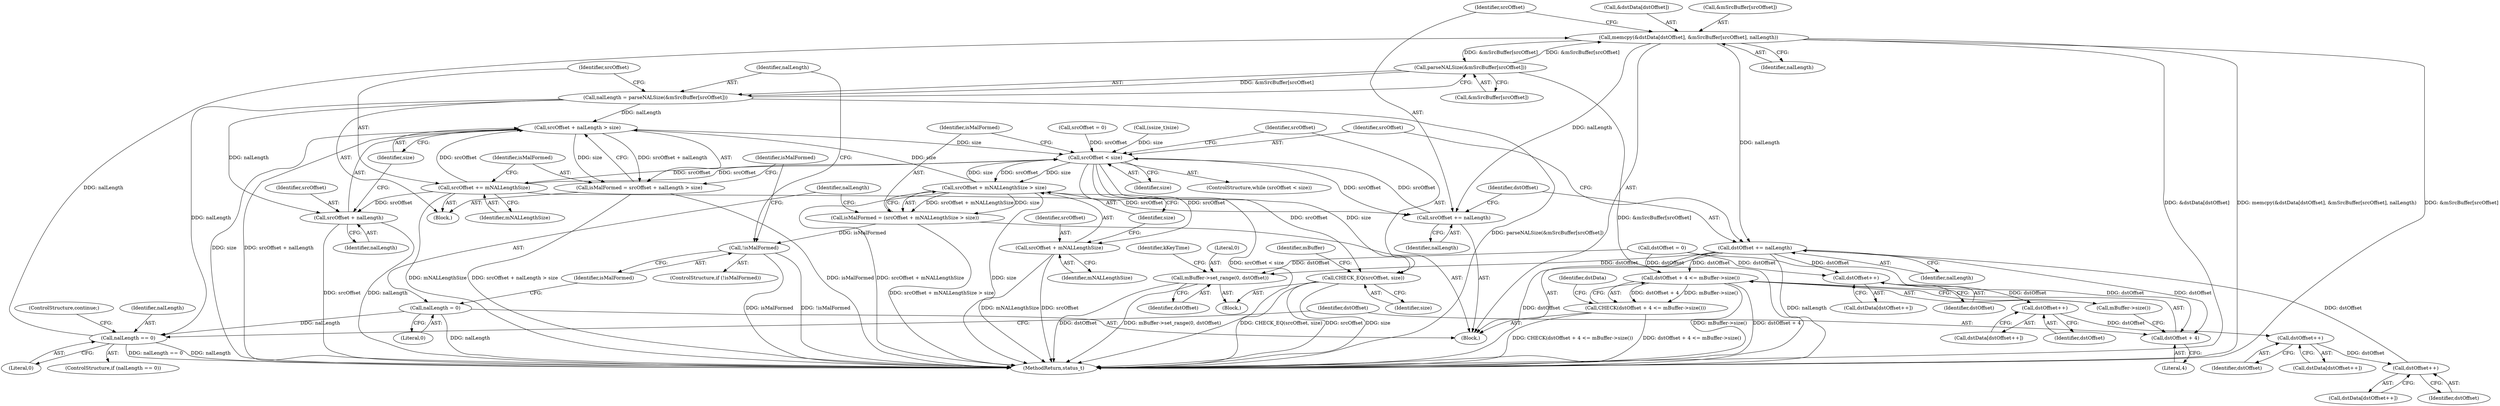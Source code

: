 digraph "0_Android_d48f0f145f8f0f4472bc0af668ac9a8bce44ba9b@pointer" {
"1000759" [label="(Call,memcpy(&dstData[dstOffset], &mSrcBuffer[srcOffset], nalLength))"];
"1000697" [label="(Call,parseNALSize(&mSrcBuffer[srcOffset]))"];
"1000759" [label="(Call,memcpy(&dstData[dstOffset], &mSrcBuffer[srcOffset], nalLength))"];
"1000724" [label="(Call,nalLength == 0)"];
"1000688" [label="(Call,nalLength = 0)"];
"1000695" [label="(Call,nalLength = parseNALSize(&mSrcBuffer[srcOffset]))"];
"1000707" [label="(Call,srcOffset + nalLength > size)"];
"1000675" [label="(Call,srcOffset < size)"];
"1000682" [label="(Call,srcOffset + mNALLengthSize > size)"];
"1000680" [label="(Call,isMalFormed = (srcOffset + mNALLengthSize > size))"];
"1000692" [label="(Call,!isMalFormed)"];
"1000683" [label="(Call,srcOffset + mNALLengthSize)"];
"1000702" [label="(Call,srcOffset += mNALLengthSize)"];
"1000708" [label="(Call,srcOffset + nalLength)"];
"1000769" [label="(Call,srcOffset += nalLength)"];
"1000775" [label="(Call,CHECK_EQ(srcOffset, size))"];
"1000705" [label="(Call,isMalFormed = srcOffset + nalLength > size)"];
"1000772" [label="(Call,dstOffset += nalLength)"];
"1000730" [label="(Call,dstOffset + 4 <= mBuffer->size())"];
"1000729" [label="(Call,CHECK(dstOffset + 4 <= mBuffer->size()))"];
"1000731" [label="(Call,dstOffset + 4)"];
"1000738" [label="(Call,dstOffset++)"];
"1000744" [label="(Call,dstOffset++)"];
"1000750" [label="(Call,dstOffset++)"];
"1000756" [label="(Call,dstOffset++)"];
"1000782" [label="(Call,mBuffer->set_range(0, dstOffset))"];
"1000783" [label="(Literal,0)"];
"1000770" [label="(Identifier,srcOffset)"];
"1000674" [label="(ControlStructure,while (srcOffset < size))"];
"1000726" [label="(Literal,0)"];
"1000732" [label="(Identifier,dstOffset)"];
"1000750" [label="(Call,dstOffset++)"];
"1000754" [label="(Call,dstData[dstOffset++])"];
"1000782" [label="(Call,mBuffer->set_range(0, dstOffset))"];
"1000707" [label="(Call,srcOffset + nalLength > size)"];
"1000710" [label="(Identifier,nalLength)"];
"1000830" [label="(MethodReturn,status_t)"];
"1000678" [label="(Block,)"];
"1000771" [label="(Identifier,nalLength)"];
"1000757" [label="(Identifier,dstOffset)"];
"1000709" [label="(Identifier,srcOffset)"];
"1000739" [label="(Identifier,dstOffset)"];
"1000698" [label="(Call,&mSrcBuffer[srcOffset])"];
"1000696" [label="(Identifier,nalLength)"];
"1000682" [label="(Call,srcOffset + mNALLengthSize > size)"];
"1000705" [label="(Call,isMalFormed = srcOffset + nalLength > size)"];
"1000775" [label="(Call,CHECK_EQ(srcOffset, size))"];
"1000759" [label="(Call,memcpy(&dstData[dstOffset], &mSrcBuffer[srcOffset], nalLength))"];
"1000686" [label="(Identifier,size)"];
"1000692" [label="(Call,!isMalFormed)"];
"1000706" [label="(Identifier,isMalFormed)"];
"1000729" [label="(Call,CHECK(dstOffset + 4 <= mBuffer->size()))"];
"1000728" [label="(ControlStructure,continue;)"];
"1000711" [label="(Identifier,size)"];
"1000677" [label="(Identifier,size)"];
"1000760" [label="(Call,&dstData[dstOffset])"];
"1000769" [label="(Call,srcOffset += nalLength)"];
"1000731" [label="(Call,dstOffset + 4)"];
"1000681" [label="(Identifier,isMalFormed)"];
"1000703" [label="(Identifier,srcOffset)"];
"1000756" [label="(Call,dstOffset++)"];
"1000737" [label="(Identifier,dstData)"];
"1000780" [label="(Identifier,mBuffer)"];
"1000690" [label="(Literal,0)"];
"1000694" [label="(Block,)"];
"1000704" [label="(Identifier,mNALLengthSize)"];
"1000667" [label="(Call,srcOffset = 0)"];
"1000723" [label="(ControlStructure,if (nalLength == 0))"];
"1000773" [label="(Identifier,dstOffset)"];
"1000777" [label="(Identifier,size)"];
"1000784" [label="(Identifier,dstOffset)"];
"1000734" [label="(Call,mBuffer->size())"];
"1000713" [label="(Identifier,isMalFormed)"];
"1000636" [label="(Call,(ssize_t)size)"];
"1000697" [label="(Call,parseNALSize(&mSrcBuffer[srcOffset]))"];
"1000689" [label="(Identifier,nalLength)"];
"1000675" [label="(Call,srcOffset < size)"];
"1000736" [label="(Call,dstData[dstOffset++])"];
"1000685" [label="(Identifier,mNALLengthSize)"];
"1000676" [label="(Identifier,srcOffset)"];
"1000776" [label="(Identifier,srcOffset)"];
"1000683" [label="(Call,srcOffset + mNALLengthSize)"];
"1000684" [label="(Identifier,srcOffset)"];
"1000730" [label="(Call,dstOffset + 4 <= mBuffer->size())"];
"1000725" [label="(Identifier,nalLength)"];
"1000742" [label="(Call,dstData[dstOffset++])"];
"1000774" [label="(Identifier,nalLength)"];
"1000748" [label="(Call,dstData[dstOffset++])"];
"1000738" [label="(Call,dstOffset++)"];
"1000733" [label="(Literal,4)"];
"1000691" [label="(ControlStructure,if (!isMalFormed))"];
"1000786" [label="(Identifier,kKeyTime)"];
"1000768" [label="(Identifier,nalLength)"];
"1000708" [label="(Call,srcOffset + nalLength)"];
"1000702" [label="(Call,srcOffset += mNALLengthSize)"];
"1000680" [label="(Call,isMalFormed = (srcOffset + mNALLengthSize > size))"];
"1000745" [label="(Identifier,dstOffset)"];
"1000688" [label="(Call,nalLength = 0)"];
"1000671" [label="(Call,dstOffset = 0)"];
"1000751" [label="(Identifier,dstOffset)"];
"1000724" [label="(Call,nalLength == 0)"];
"1000693" [label="(Identifier,isMalFormed)"];
"1000744" [label="(Call,dstOffset++)"];
"1000659" [label="(Block,)"];
"1000764" [label="(Call,&mSrcBuffer[srcOffset])"];
"1000772" [label="(Call,dstOffset += nalLength)"];
"1000695" [label="(Call,nalLength = parseNALSize(&mSrcBuffer[srcOffset]))"];
"1000759" -> "1000678"  [label="AST: "];
"1000759" -> "1000768"  [label="CFG: "];
"1000760" -> "1000759"  [label="AST: "];
"1000764" -> "1000759"  [label="AST: "];
"1000768" -> "1000759"  [label="AST: "];
"1000770" -> "1000759"  [label="CFG: "];
"1000759" -> "1000830"  [label="DDG: &dstData[dstOffset]"];
"1000759" -> "1000830"  [label="DDG: memcpy(&dstData[dstOffset], &mSrcBuffer[srcOffset], nalLength)"];
"1000759" -> "1000830"  [label="DDG: &mSrcBuffer[srcOffset]"];
"1000759" -> "1000697"  [label="DDG: &mSrcBuffer[srcOffset]"];
"1000697" -> "1000759"  [label="DDG: &mSrcBuffer[srcOffset]"];
"1000724" -> "1000759"  [label="DDG: nalLength"];
"1000759" -> "1000769"  [label="DDG: nalLength"];
"1000759" -> "1000772"  [label="DDG: nalLength"];
"1000697" -> "1000695"  [label="AST: "];
"1000697" -> "1000698"  [label="CFG: "];
"1000698" -> "1000697"  [label="AST: "];
"1000695" -> "1000697"  [label="CFG: "];
"1000697" -> "1000830"  [label="DDG: &mSrcBuffer[srcOffset]"];
"1000697" -> "1000695"  [label="DDG: &mSrcBuffer[srcOffset]"];
"1000724" -> "1000723"  [label="AST: "];
"1000724" -> "1000726"  [label="CFG: "];
"1000725" -> "1000724"  [label="AST: "];
"1000726" -> "1000724"  [label="AST: "];
"1000728" -> "1000724"  [label="CFG: "];
"1000732" -> "1000724"  [label="CFG: "];
"1000724" -> "1000830"  [label="DDG: nalLength == 0"];
"1000724" -> "1000830"  [label="DDG: nalLength"];
"1000688" -> "1000724"  [label="DDG: nalLength"];
"1000695" -> "1000724"  [label="DDG: nalLength"];
"1000688" -> "1000678"  [label="AST: "];
"1000688" -> "1000690"  [label="CFG: "];
"1000689" -> "1000688"  [label="AST: "];
"1000690" -> "1000688"  [label="AST: "];
"1000693" -> "1000688"  [label="CFG: "];
"1000688" -> "1000830"  [label="DDG: nalLength"];
"1000695" -> "1000694"  [label="AST: "];
"1000696" -> "1000695"  [label="AST: "];
"1000703" -> "1000695"  [label="CFG: "];
"1000695" -> "1000830"  [label="DDG: parseNALSize(&mSrcBuffer[srcOffset])"];
"1000695" -> "1000707"  [label="DDG: nalLength"];
"1000695" -> "1000708"  [label="DDG: nalLength"];
"1000707" -> "1000705"  [label="AST: "];
"1000707" -> "1000711"  [label="CFG: "];
"1000708" -> "1000707"  [label="AST: "];
"1000711" -> "1000707"  [label="AST: "];
"1000705" -> "1000707"  [label="CFG: "];
"1000707" -> "1000830"  [label="DDG: size"];
"1000707" -> "1000830"  [label="DDG: srcOffset + nalLength"];
"1000707" -> "1000675"  [label="DDG: size"];
"1000707" -> "1000705"  [label="DDG: srcOffset + nalLength"];
"1000707" -> "1000705"  [label="DDG: size"];
"1000702" -> "1000707"  [label="DDG: srcOffset"];
"1000682" -> "1000707"  [label="DDG: size"];
"1000675" -> "1000674"  [label="AST: "];
"1000675" -> "1000677"  [label="CFG: "];
"1000676" -> "1000675"  [label="AST: "];
"1000677" -> "1000675"  [label="AST: "];
"1000681" -> "1000675"  [label="CFG: "];
"1000776" -> "1000675"  [label="CFG: "];
"1000675" -> "1000830"  [label="DDG: srcOffset < size"];
"1000667" -> "1000675"  [label="DDG: srcOffset"];
"1000769" -> "1000675"  [label="DDG: srcOffset"];
"1000702" -> "1000675"  [label="DDG: srcOffset"];
"1000636" -> "1000675"  [label="DDG: size"];
"1000682" -> "1000675"  [label="DDG: size"];
"1000675" -> "1000682"  [label="DDG: srcOffset"];
"1000675" -> "1000682"  [label="DDG: size"];
"1000675" -> "1000683"  [label="DDG: srcOffset"];
"1000675" -> "1000702"  [label="DDG: srcOffset"];
"1000675" -> "1000769"  [label="DDG: srcOffset"];
"1000675" -> "1000775"  [label="DDG: srcOffset"];
"1000675" -> "1000775"  [label="DDG: size"];
"1000682" -> "1000680"  [label="AST: "];
"1000682" -> "1000686"  [label="CFG: "];
"1000683" -> "1000682"  [label="AST: "];
"1000686" -> "1000682"  [label="AST: "];
"1000680" -> "1000682"  [label="CFG: "];
"1000682" -> "1000830"  [label="DDG: srcOffset + mNALLengthSize"];
"1000682" -> "1000830"  [label="DDG: size"];
"1000682" -> "1000680"  [label="DDG: srcOffset + mNALLengthSize"];
"1000682" -> "1000680"  [label="DDG: size"];
"1000680" -> "1000678"  [label="AST: "];
"1000681" -> "1000680"  [label="AST: "];
"1000689" -> "1000680"  [label="CFG: "];
"1000680" -> "1000830"  [label="DDG: srcOffset + mNALLengthSize > size"];
"1000680" -> "1000692"  [label="DDG: isMalFormed"];
"1000692" -> "1000691"  [label="AST: "];
"1000692" -> "1000693"  [label="CFG: "];
"1000693" -> "1000692"  [label="AST: "];
"1000696" -> "1000692"  [label="CFG: "];
"1000713" -> "1000692"  [label="CFG: "];
"1000692" -> "1000830"  [label="DDG: isMalFormed"];
"1000692" -> "1000830"  [label="DDG: !isMalFormed"];
"1000683" -> "1000685"  [label="CFG: "];
"1000684" -> "1000683"  [label="AST: "];
"1000685" -> "1000683"  [label="AST: "];
"1000686" -> "1000683"  [label="CFG: "];
"1000683" -> "1000830"  [label="DDG: srcOffset"];
"1000683" -> "1000830"  [label="DDG: mNALLengthSize"];
"1000702" -> "1000694"  [label="AST: "];
"1000702" -> "1000704"  [label="CFG: "];
"1000703" -> "1000702"  [label="AST: "];
"1000704" -> "1000702"  [label="AST: "];
"1000706" -> "1000702"  [label="CFG: "];
"1000702" -> "1000830"  [label="DDG: mNALLengthSize"];
"1000702" -> "1000708"  [label="DDG: srcOffset"];
"1000702" -> "1000769"  [label="DDG: srcOffset"];
"1000708" -> "1000710"  [label="CFG: "];
"1000709" -> "1000708"  [label="AST: "];
"1000710" -> "1000708"  [label="AST: "];
"1000711" -> "1000708"  [label="CFG: "];
"1000708" -> "1000830"  [label="DDG: srcOffset"];
"1000708" -> "1000830"  [label="DDG: nalLength"];
"1000769" -> "1000678"  [label="AST: "];
"1000769" -> "1000771"  [label="CFG: "];
"1000770" -> "1000769"  [label="AST: "];
"1000771" -> "1000769"  [label="AST: "];
"1000773" -> "1000769"  [label="CFG: "];
"1000775" -> "1000659"  [label="AST: "];
"1000775" -> "1000777"  [label="CFG: "];
"1000776" -> "1000775"  [label="AST: "];
"1000777" -> "1000775"  [label="AST: "];
"1000780" -> "1000775"  [label="CFG: "];
"1000775" -> "1000830"  [label="DDG: srcOffset"];
"1000775" -> "1000830"  [label="DDG: size"];
"1000775" -> "1000830"  [label="DDG: CHECK_EQ(srcOffset, size)"];
"1000705" -> "1000694"  [label="AST: "];
"1000706" -> "1000705"  [label="AST: "];
"1000713" -> "1000705"  [label="CFG: "];
"1000705" -> "1000830"  [label="DDG: isMalFormed"];
"1000705" -> "1000830"  [label="DDG: srcOffset + nalLength > size"];
"1000772" -> "1000678"  [label="AST: "];
"1000772" -> "1000774"  [label="CFG: "];
"1000773" -> "1000772"  [label="AST: "];
"1000774" -> "1000772"  [label="AST: "];
"1000676" -> "1000772"  [label="CFG: "];
"1000772" -> "1000830"  [label="DDG: dstOffset"];
"1000772" -> "1000830"  [label="DDG: nalLength"];
"1000772" -> "1000730"  [label="DDG: dstOffset"];
"1000772" -> "1000731"  [label="DDG: dstOffset"];
"1000772" -> "1000738"  [label="DDG: dstOffset"];
"1000756" -> "1000772"  [label="DDG: dstOffset"];
"1000772" -> "1000782"  [label="DDG: dstOffset"];
"1000730" -> "1000729"  [label="AST: "];
"1000730" -> "1000734"  [label="CFG: "];
"1000731" -> "1000730"  [label="AST: "];
"1000734" -> "1000730"  [label="AST: "];
"1000729" -> "1000730"  [label="CFG: "];
"1000730" -> "1000830"  [label="DDG: mBuffer->size()"];
"1000730" -> "1000830"  [label="DDG: dstOffset + 4"];
"1000730" -> "1000729"  [label="DDG: dstOffset + 4"];
"1000730" -> "1000729"  [label="DDG: mBuffer->size()"];
"1000671" -> "1000730"  [label="DDG: dstOffset"];
"1000729" -> "1000678"  [label="AST: "];
"1000737" -> "1000729"  [label="CFG: "];
"1000729" -> "1000830"  [label="DDG: dstOffset + 4 <= mBuffer->size()"];
"1000729" -> "1000830"  [label="DDG: CHECK(dstOffset + 4 <= mBuffer->size())"];
"1000731" -> "1000733"  [label="CFG: "];
"1000732" -> "1000731"  [label="AST: "];
"1000733" -> "1000731"  [label="AST: "];
"1000734" -> "1000731"  [label="CFG: "];
"1000671" -> "1000731"  [label="DDG: dstOffset"];
"1000738" -> "1000736"  [label="AST: "];
"1000738" -> "1000739"  [label="CFG: "];
"1000739" -> "1000738"  [label="AST: "];
"1000736" -> "1000738"  [label="CFG: "];
"1000671" -> "1000738"  [label="DDG: dstOffset"];
"1000738" -> "1000744"  [label="DDG: dstOffset"];
"1000744" -> "1000742"  [label="AST: "];
"1000744" -> "1000745"  [label="CFG: "];
"1000745" -> "1000744"  [label="AST: "];
"1000742" -> "1000744"  [label="CFG: "];
"1000744" -> "1000750"  [label="DDG: dstOffset"];
"1000750" -> "1000748"  [label="AST: "];
"1000750" -> "1000751"  [label="CFG: "];
"1000751" -> "1000750"  [label="AST: "];
"1000748" -> "1000750"  [label="CFG: "];
"1000750" -> "1000756"  [label="DDG: dstOffset"];
"1000756" -> "1000754"  [label="AST: "];
"1000756" -> "1000757"  [label="CFG: "];
"1000757" -> "1000756"  [label="AST: "];
"1000754" -> "1000756"  [label="CFG: "];
"1000782" -> "1000659"  [label="AST: "];
"1000782" -> "1000784"  [label="CFG: "];
"1000783" -> "1000782"  [label="AST: "];
"1000784" -> "1000782"  [label="AST: "];
"1000786" -> "1000782"  [label="CFG: "];
"1000782" -> "1000830"  [label="DDG: mBuffer->set_range(0, dstOffset)"];
"1000782" -> "1000830"  [label="DDG: dstOffset"];
"1000671" -> "1000782"  [label="DDG: dstOffset"];
}
